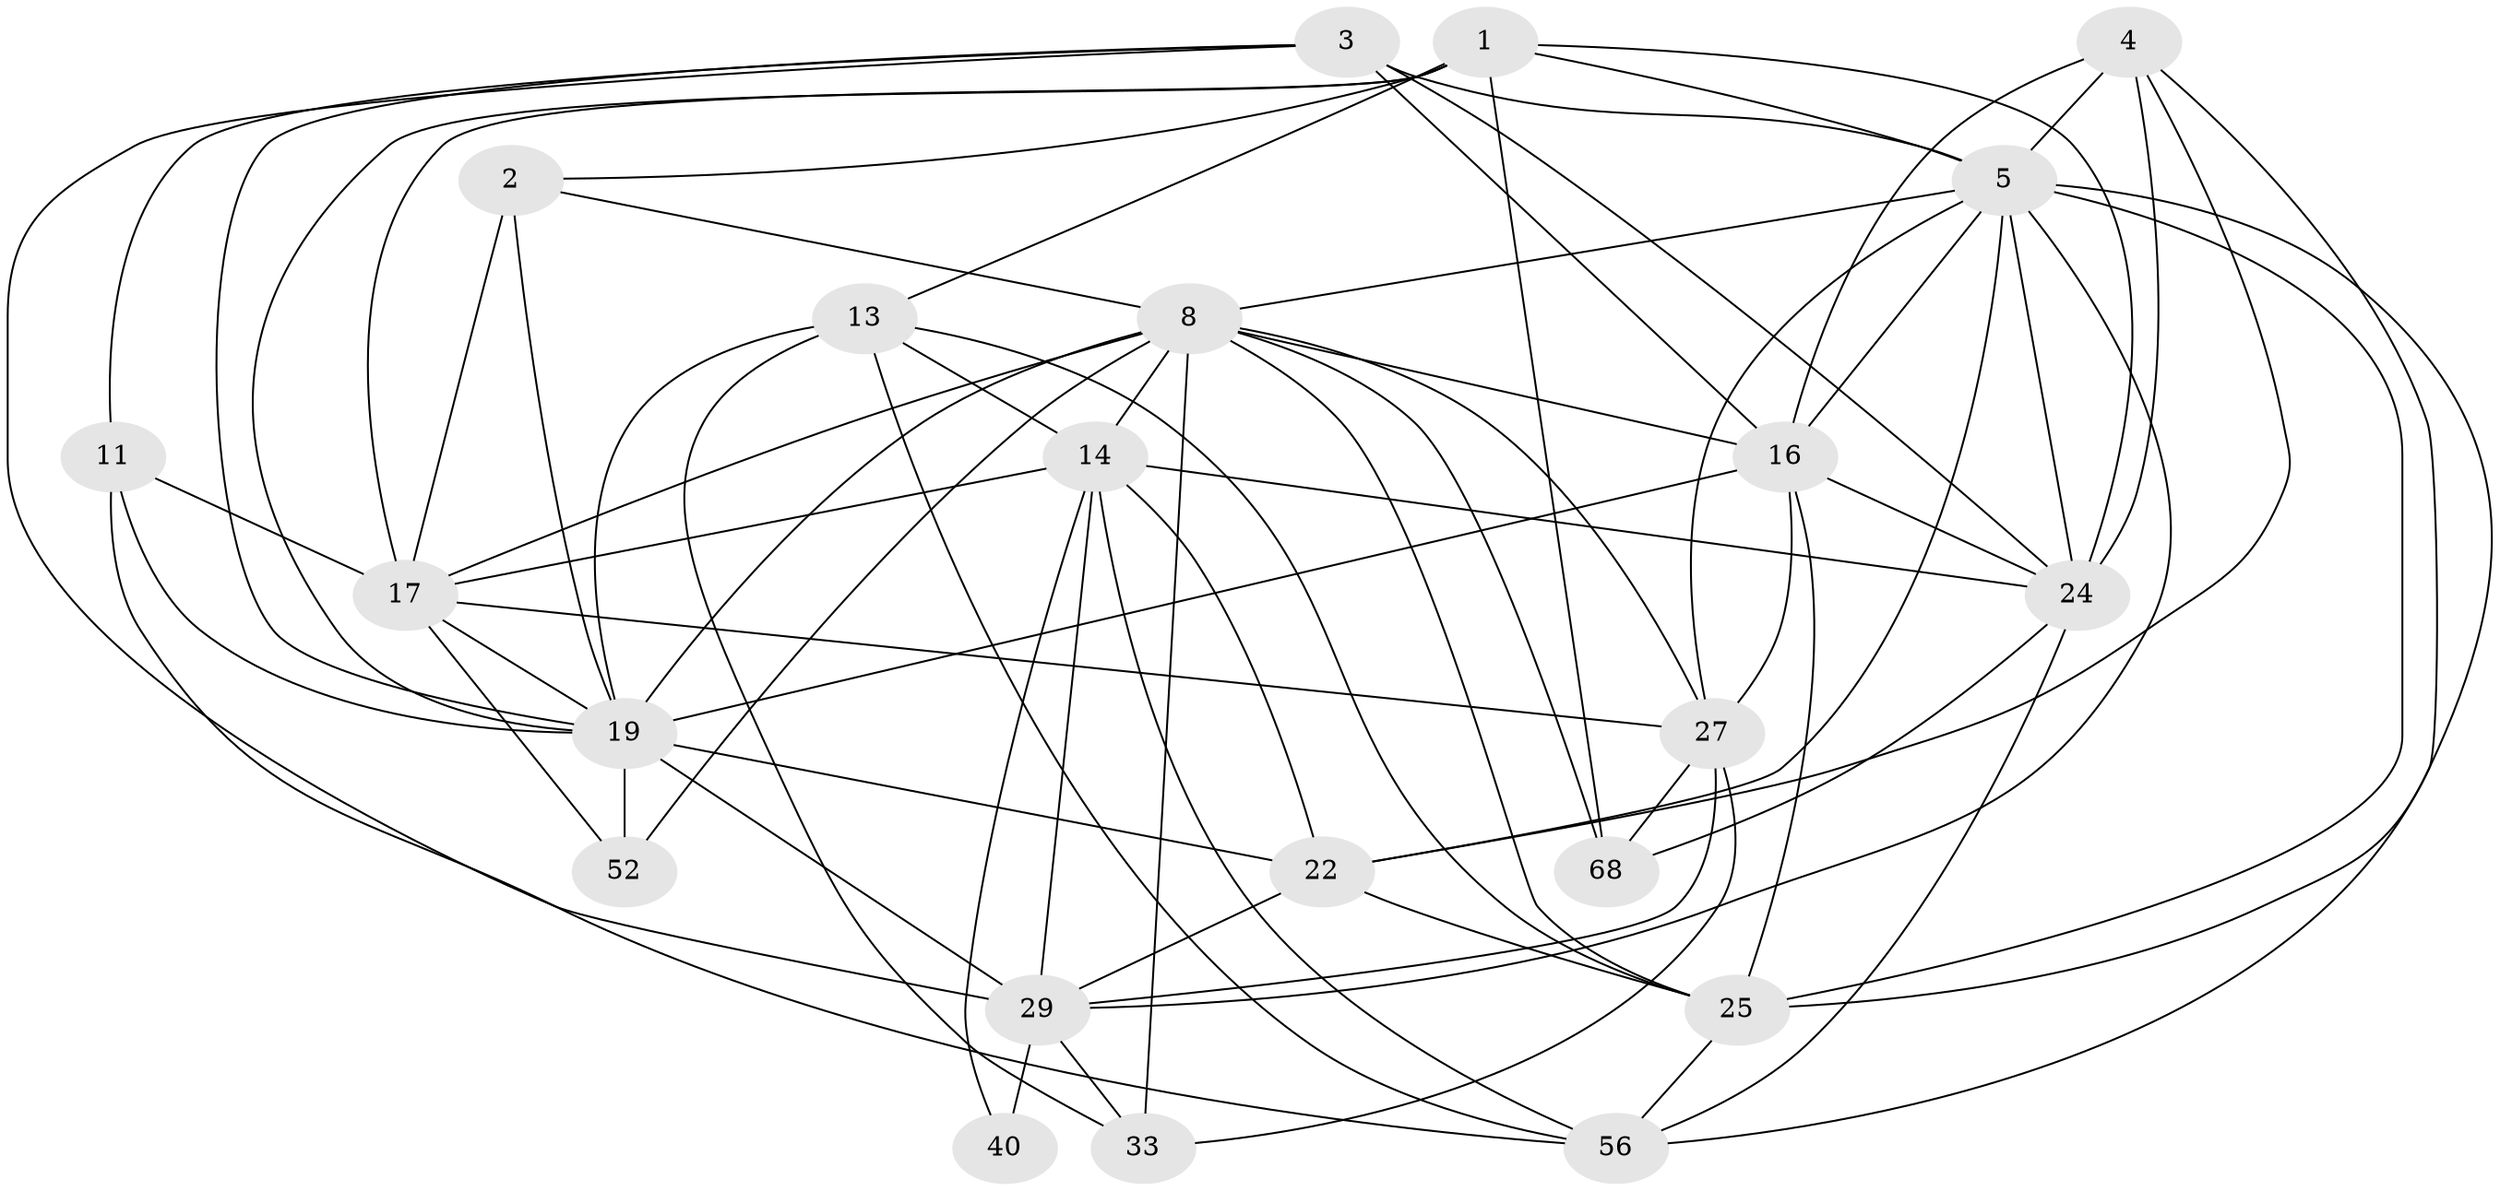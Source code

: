 // original degree distribution, {4: 1.0}
// Generated by graph-tools (version 1.1) at 2025/20/03/04/25 18:20:44]
// undirected, 22 vertices, 72 edges
graph export_dot {
graph [start="1"]
  node [color=gray90,style=filled];
  1 [super="+6+7"];
  2 [super="+9"];
  3 [super="+12+71"];
  4 [super="+47"];
  5 [super="+58+46+10+15"];
  8 [super="+73+53+36"];
  11;
  13 [super="+49+41"];
  14 [super="+23"];
  16 [super="+60+20"];
  17 [super="+44+48"];
  19 [super="+57+21+30"];
  22 [super="+55+45"];
  24 [super="+28+43+35"];
  25 [super="+63+50+32"];
  27 [super="+70+39"];
  29 [super="+66+31+62"];
  33 [super="+42"];
  40;
  52;
  56 [super="+69"];
  68;
  1 -- 68;
  1 -- 24;
  1 -- 5;
  1 -- 19;
  1 -- 2;
  1 -- 13 [weight=2];
  1 -- 17;
  2 -- 17 [weight=2];
  2 -- 19 [weight=2];
  2 -- 8;
  3 -- 16;
  3 -- 11;
  3 -- 24 [weight=3];
  3 -- 29;
  3 -- 19;
  3 -- 5;
  4 -- 25;
  4 -- 24;
  4 -- 5 [weight=2];
  4 -- 16;
  4 -- 22;
  5 -- 24;
  5 -- 25 [weight=3];
  5 -- 29;
  5 -- 16;
  5 -- 22;
  5 -- 56;
  5 -- 27;
  5 -- 8;
  8 -- 19 [weight=2];
  8 -- 25;
  8 -- 52 [weight=2];
  8 -- 68;
  8 -- 17;
  8 -- 16;
  8 -- 33 [weight=2];
  8 -- 27;
  8 -- 14;
  11 -- 17;
  11 -- 56;
  11 -- 19;
  13 -- 56;
  13 -- 25;
  13 -- 33;
  13 -- 19 [weight=2];
  13 -- 14;
  14 -- 17;
  14 -- 56;
  14 -- 22;
  14 -- 24;
  14 -- 40;
  14 -- 29;
  16 -- 27;
  16 -- 24;
  16 -- 19 [weight=3];
  16 -- 25;
  17 -- 52;
  17 -- 19 [weight=2];
  17 -- 27;
  19 -- 52;
  19 -- 29;
  19 -- 22 [weight=4];
  22 -- 25 [weight=2];
  22 -- 29;
  24 -- 56;
  24 -- 68;
  25 -- 56;
  27 -- 68;
  27 -- 29 [weight=2];
  27 -- 33;
  29 -- 40 [weight=3];
  29 -- 33 [weight=2];
}
